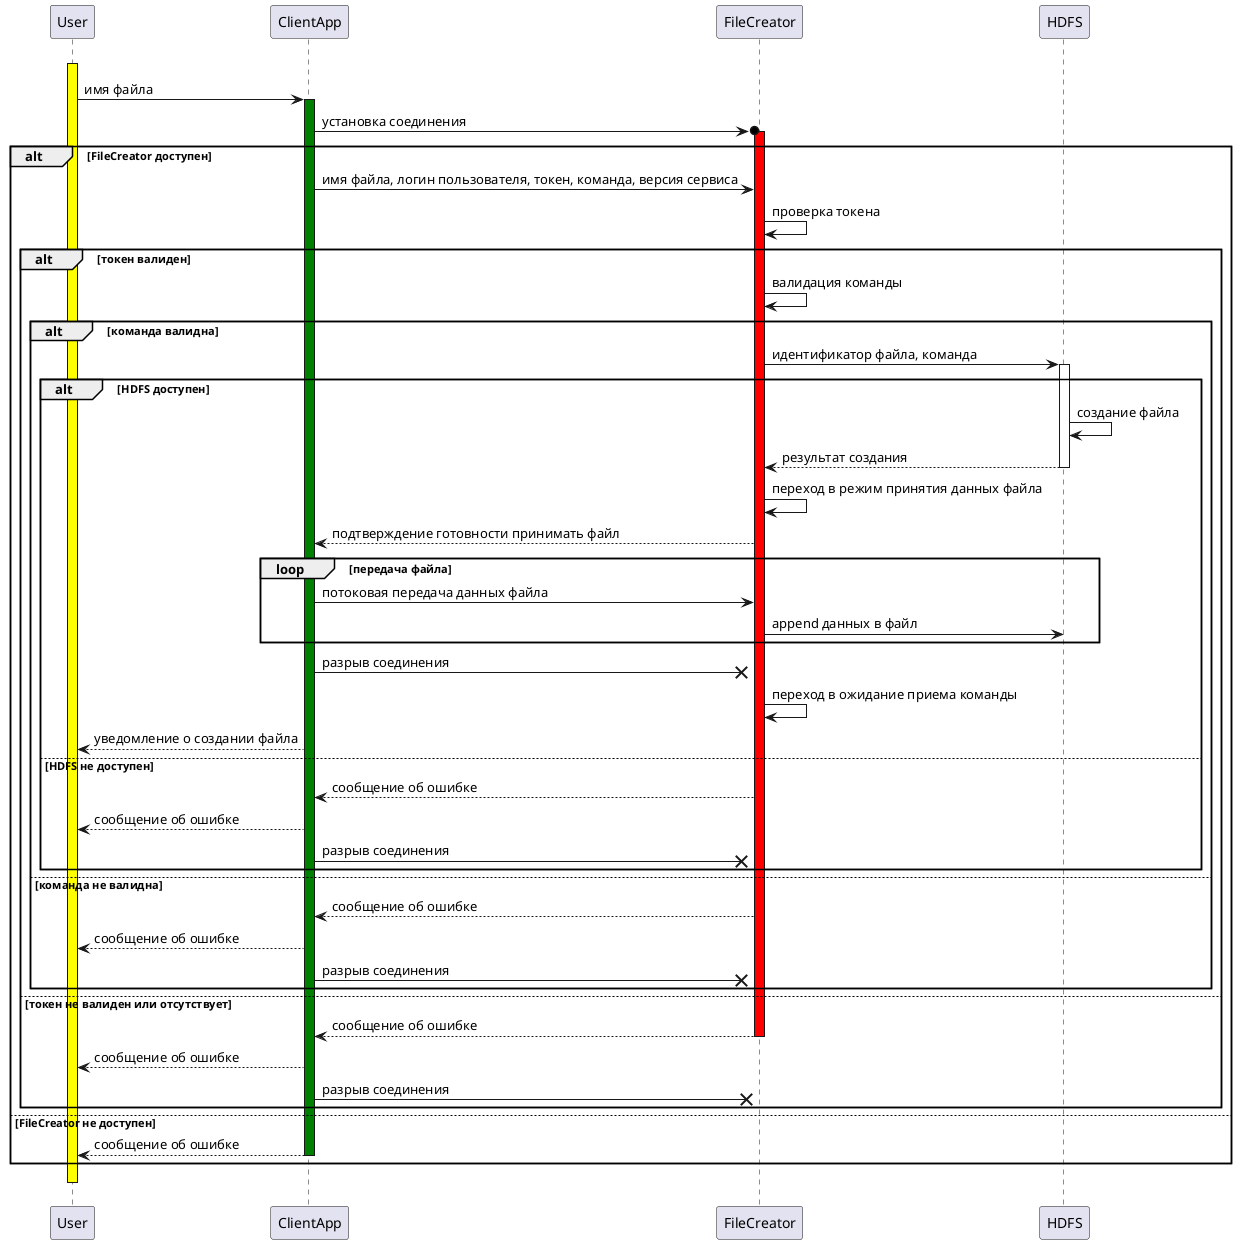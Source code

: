 @startuml

User -[hidden]-> User ++ #yellow
User -> ClientApp ++ #green: имя файла
ClientApp ->o FileCreator ++ #red: установка соединения

alt FileCreator доступен
  ClientApp -> FileCreator: имя файла, логин пользователя, токен, команда, версия сервиса
  FileCreator -> FileCreator: проверка токена
    alt токен валиден
      FileCreator -> FileCreator: валидация команды
      alt команда валидна
          FileCreator -> HDFS ++ #white: идентификатор файла, команда
          alt HDFS доступен
            HDFS -> HDFS: создание файла
            HDFS --> FileCreator -- #white: результат создания
            FileCreator -> FileCreator: переход в режим принятия данных файла
            FileCreator --> ClientApp: подтверждение готовности принимать файл
            loop передача файла
              ClientApp -> FileCreator: потоковая передача данных файла
              FileCreator -> HDFS: append данных в файл
            end loop
            ClientApp ->x FileCreator: разрыв соединения
            FileCreator -> FileCreator: переход в ожидание приема команды
            ClientApp --> User: уведомление о создании файла
          else HDFS не доступен
            FileCreator --> ClientApp: сообщение об ошибке
            ClientApp --> User: сообщение об ошибке
            ClientApp ->x FileCreator: разрыв соединения
          end
      else команда не валидна
        FileCreator --> ClientApp: сообщение об ошибке
        ClientApp --> User: сообщение об ошибке
        ClientApp ->x FileCreator: разрыв соединения
      end
    else токен не валиден или отсутствует
      FileCreator --> ClientApp -- #white: сообщение об ошибке
      ClientApp --> User: сообщение об ошибке
      ClientApp ->x FileCreator: разрыв соединения
    end
else FileCreator не доступен
  ClientApp --> User -- #green: сообщение об ошибке
end
User -[hidden]-> User -- #yellow

@enduml
